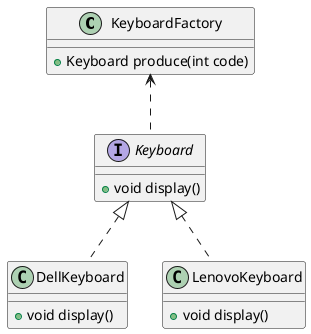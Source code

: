 @startuml

KeyboardFactory <.. Keyboard

interface Keyboard{
  +void display()
}

class DellKeyboard implements Keyboard {
  +void display()
}

class LenovoKeyboard implements Keyboard {
  +void display()
}

class KeyboardFactory{
  +Keyboard produce(int code)
}
@enduml